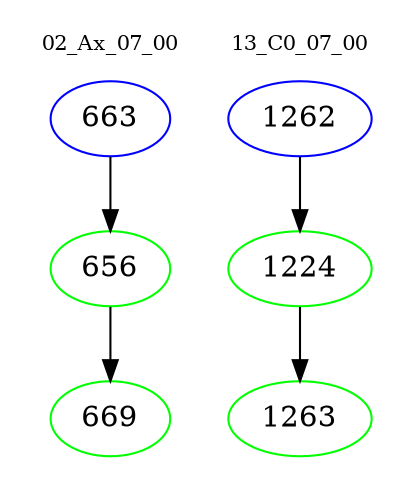 digraph{
subgraph cluster_0 {
color = white
label = "02_Ax_07_00";
fontsize=10;
T0_663 [label="663", color="blue"]
T0_663 -> T0_656 [color="black"]
T0_656 [label="656", color="green"]
T0_656 -> T0_669 [color="black"]
T0_669 [label="669", color="green"]
}
subgraph cluster_1 {
color = white
label = "13_C0_07_00";
fontsize=10;
T1_1262 [label="1262", color="blue"]
T1_1262 -> T1_1224 [color="black"]
T1_1224 [label="1224", color="green"]
T1_1224 -> T1_1263 [color="black"]
T1_1263 [label="1263", color="green"]
}
}
